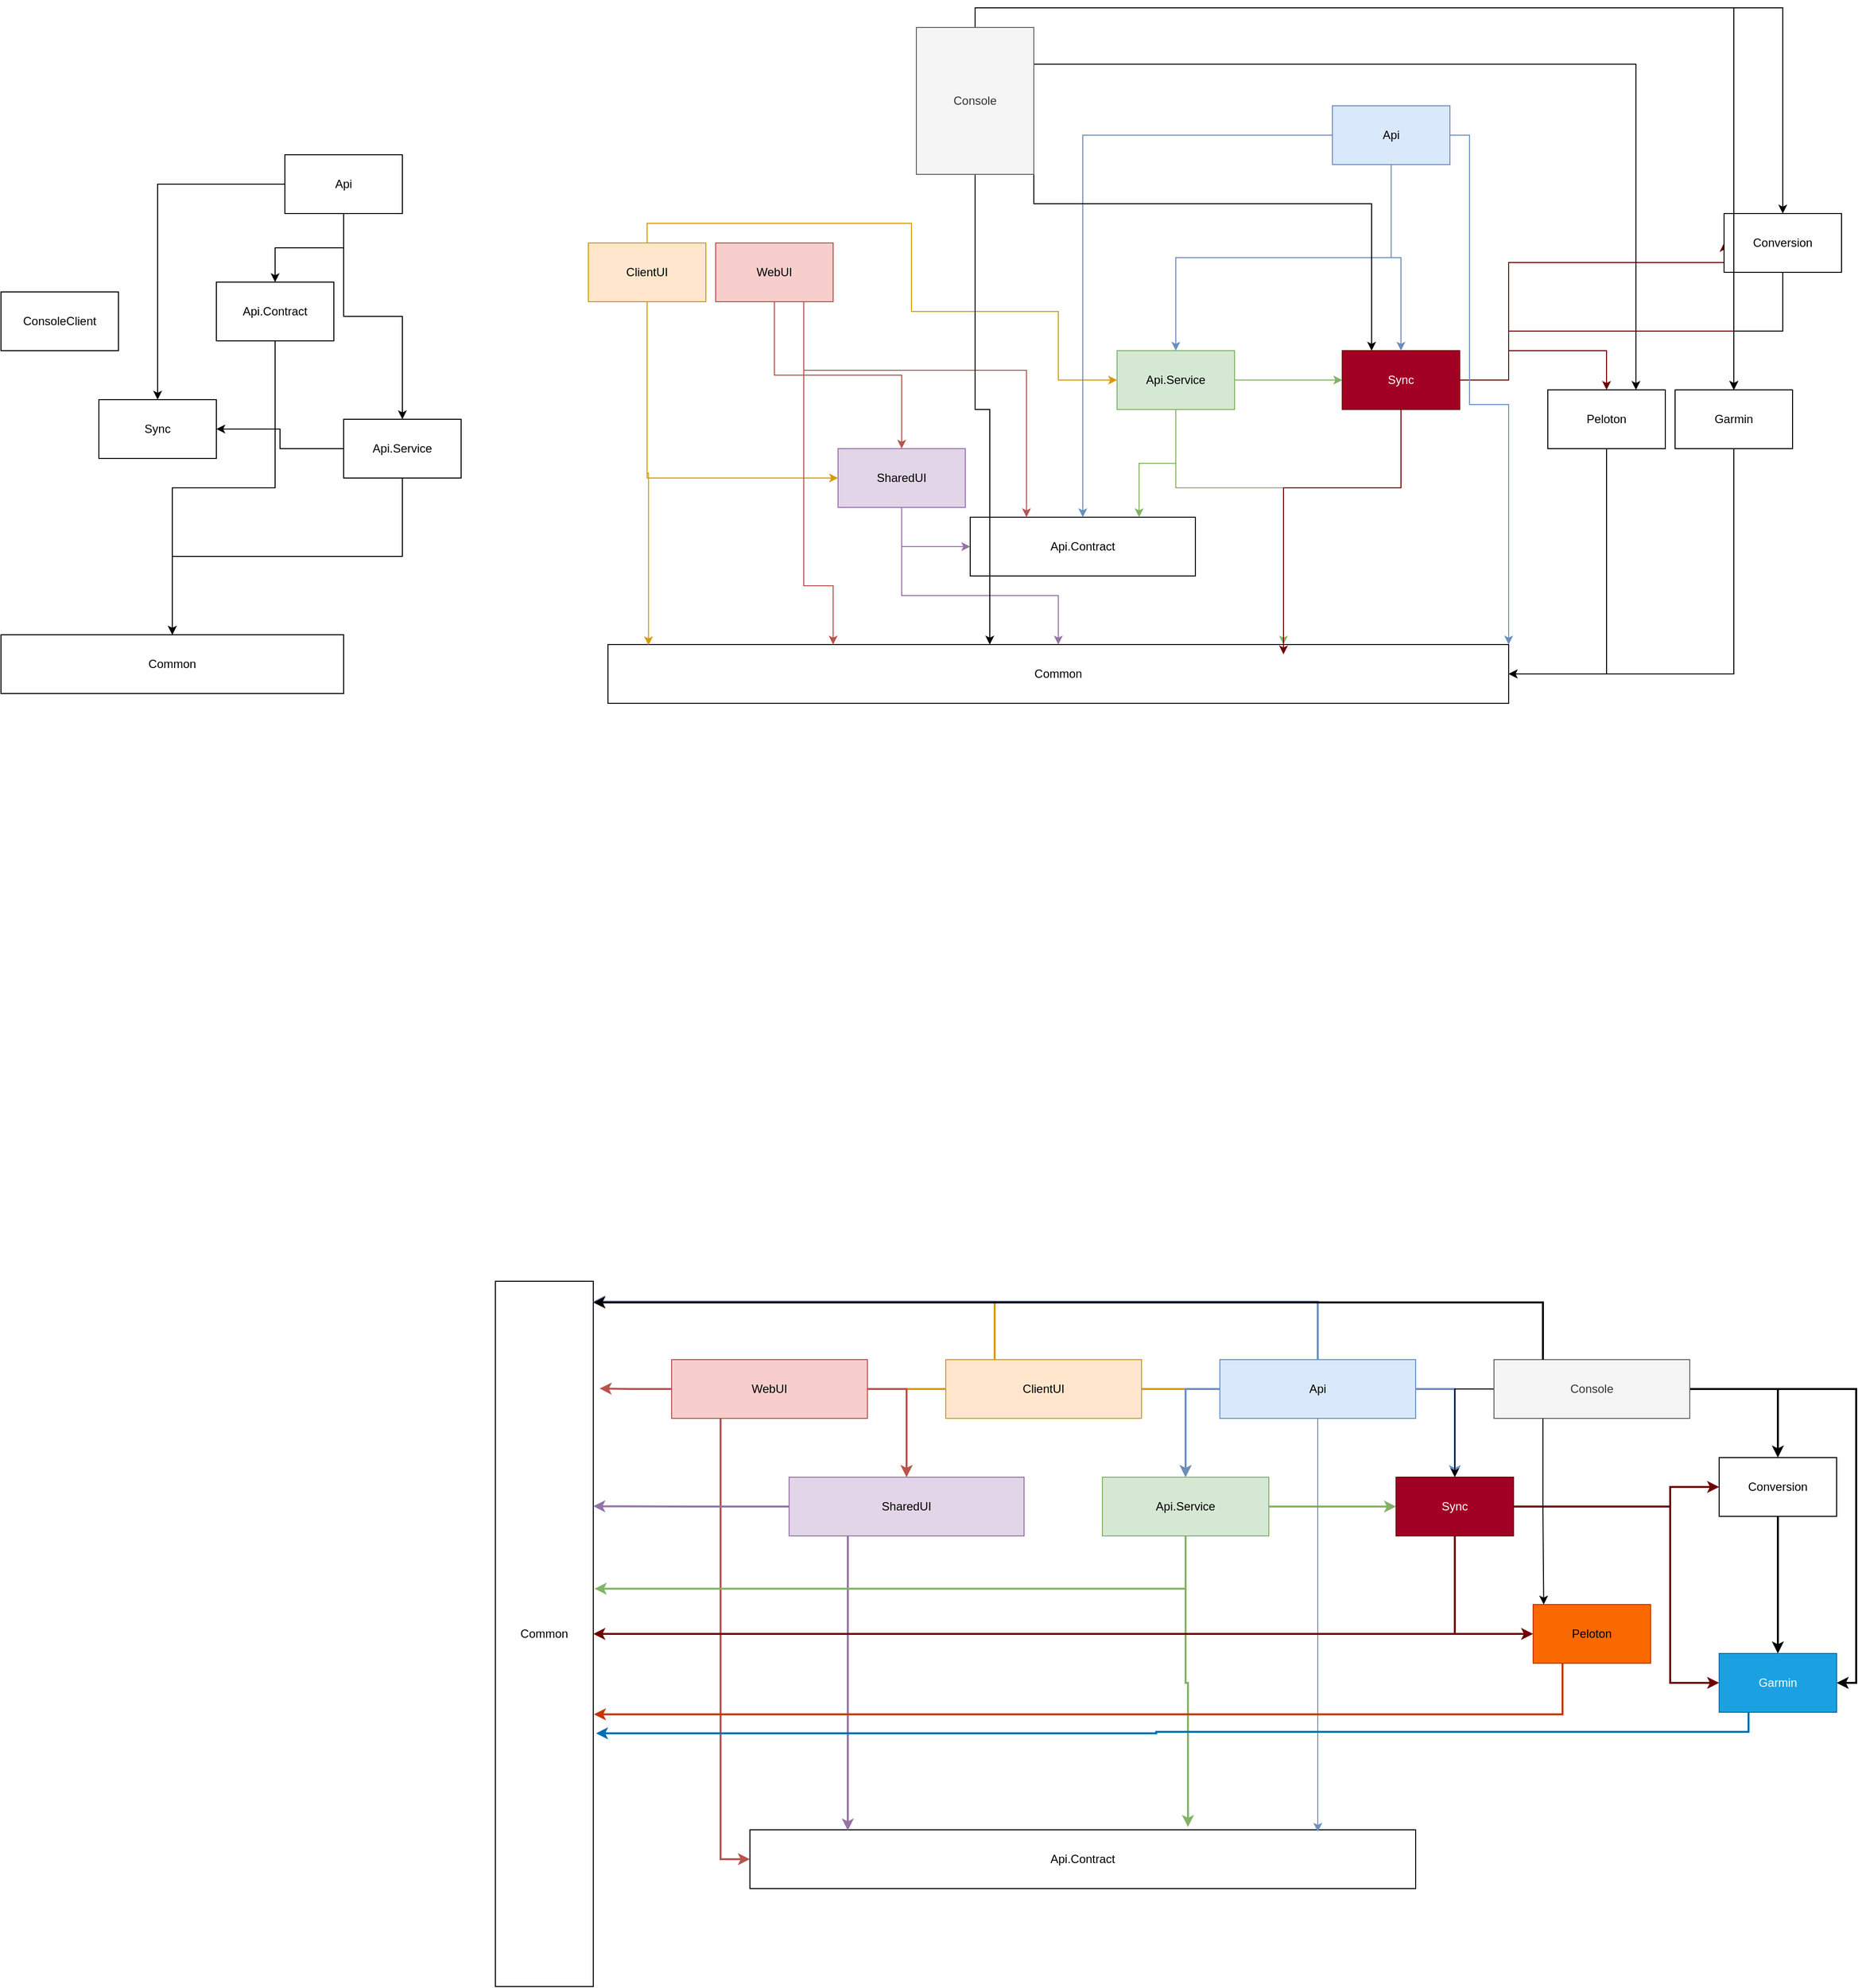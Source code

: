 <mxfile version="22.1.16" type="device">
  <diagram name="Page-1" id="aR-xeycXy7JK-5cDJ9JO">
    <mxGraphModel dx="1481" dy="1923" grid="1" gridSize="10" guides="1" tooltips="1" connect="1" arrows="1" fold="1" page="1" pageScale="1" pageWidth="850" pageHeight="1100" math="0" shadow="0">
      <root>
        <mxCell id="0" />
        <mxCell id="1" parent="0" />
        <mxCell id="NY1cNWCcp4owlPMjk-m1-1" value="Common" style="rounded=0;whiteSpace=wrap;html=1;" vertex="1" parent="1">
          <mxGeometry x="340" y="550" width="350" height="60" as="geometry" />
        </mxCell>
        <mxCell id="NY1cNWCcp4owlPMjk-m1-15" style="edgeStyle=orthogonalEdgeStyle;rounded=0;orthogonalLoop=1;jettySize=auto;html=1;exitX=0.5;exitY=1;exitDx=0;exitDy=0;" edge="1" parent="1" source="NY1cNWCcp4owlPMjk-m1-8" target="NY1cNWCcp4owlPMjk-m1-1">
          <mxGeometry relative="1" as="geometry" />
        </mxCell>
        <mxCell id="NY1cNWCcp4owlPMjk-m1-8" value="Api.Contract" style="rounded=0;whiteSpace=wrap;html=1;" vertex="1" parent="1">
          <mxGeometry x="560" y="190" width="120" height="60" as="geometry" />
        </mxCell>
        <mxCell id="NY1cNWCcp4owlPMjk-m1-11" style="edgeStyle=orthogonalEdgeStyle;rounded=0;orthogonalLoop=1;jettySize=auto;html=1;exitX=0.5;exitY=1;exitDx=0;exitDy=0;entryX=0.5;entryY=0;entryDx=0;entryDy=0;" edge="1" parent="1" source="NY1cNWCcp4owlPMjk-m1-9" target="NY1cNWCcp4owlPMjk-m1-10">
          <mxGeometry relative="1" as="geometry" />
        </mxCell>
        <mxCell id="NY1cNWCcp4owlPMjk-m1-13" style="edgeStyle=orthogonalEdgeStyle;rounded=0;orthogonalLoop=1;jettySize=auto;html=1;exitX=0.5;exitY=1;exitDx=0;exitDy=0;entryX=0.5;entryY=0;entryDx=0;entryDy=0;" edge="1" parent="1" source="NY1cNWCcp4owlPMjk-m1-9" target="NY1cNWCcp4owlPMjk-m1-8">
          <mxGeometry relative="1" as="geometry" />
        </mxCell>
        <mxCell id="NY1cNWCcp4owlPMjk-m1-14" style="edgeStyle=orthogonalEdgeStyle;rounded=0;orthogonalLoop=1;jettySize=auto;html=1;exitX=0;exitY=0.5;exitDx=0;exitDy=0;" edge="1" parent="1" source="NY1cNWCcp4owlPMjk-m1-9" target="NY1cNWCcp4owlPMjk-m1-12">
          <mxGeometry relative="1" as="geometry" />
        </mxCell>
        <mxCell id="NY1cNWCcp4owlPMjk-m1-9" value="&lt;div&gt;Api&lt;/div&gt;" style="rounded=0;whiteSpace=wrap;html=1;" vertex="1" parent="1">
          <mxGeometry x="630" y="60" width="120" height="60" as="geometry" />
        </mxCell>
        <mxCell id="NY1cNWCcp4owlPMjk-m1-16" style="edgeStyle=orthogonalEdgeStyle;rounded=0;orthogonalLoop=1;jettySize=auto;html=1;exitX=0.5;exitY=1;exitDx=0;exitDy=0;entryX=0.5;entryY=0;entryDx=0;entryDy=0;" edge="1" parent="1" source="NY1cNWCcp4owlPMjk-m1-10" target="NY1cNWCcp4owlPMjk-m1-1">
          <mxGeometry relative="1" as="geometry" />
        </mxCell>
        <mxCell id="NY1cNWCcp4owlPMjk-m1-17" style="edgeStyle=orthogonalEdgeStyle;rounded=0;orthogonalLoop=1;jettySize=auto;html=1;exitX=0;exitY=0.5;exitDx=0;exitDy=0;entryX=1;entryY=0.5;entryDx=0;entryDy=0;" edge="1" parent="1" source="NY1cNWCcp4owlPMjk-m1-10" target="NY1cNWCcp4owlPMjk-m1-12">
          <mxGeometry relative="1" as="geometry" />
        </mxCell>
        <mxCell id="NY1cNWCcp4owlPMjk-m1-10" value="Api.Service" style="rounded=0;whiteSpace=wrap;html=1;" vertex="1" parent="1">
          <mxGeometry x="690" y="330" width="120" height="60" as="geometry" />
        </mxCell>
        <mxCell id="NY1cNWCcp4owlPMjk-m1-12" value="Sync" style="rounded=0;whiteSpace=wrap;html=1;" vertex="1" parent="1">
          <mxGeometry x="440" y="310" width="120" height="60" as="geometry" />
        </mxCell>
        <mxCell id="NY1cNWCcp4owlPMjk-m1-19" value="&lt;div&gt;ConsoleClient&lt;/div&gt;" style="rounded=0;whiteSpace=wrap;html=1;" vertex="1" parent="1">
          <mxGeometry x="340" y="200" width="120" height="60" as="geometry" />
        </mxCell>
        <mxCell id="NY1cNWCcp4owlPMjk-m1-29" value="Common" style="rounded=0;whiteSpace=wrap;html=1;" vertex="1" parent="1">
          <mxGeometry x="960" y="560" width="920" height="60" as="geometry" />
        </mxCell>
        <mxCell id="NY1cNWCcp4owlPMjk-m1-34" style="edgeStyle=orthogonalEdgeStyle;rounded=0;orthogonalLoop=1;jettySize=auto;html=1;exitX=0.5;exitY=1;exitDx=0;exitDy=0;entryX=0;entryY=0.5;entryDx=0;entryDy=0;fillColor=#e1d5e7;strokeColor=#9673a6;" edge="1" parent="1" source="NY1cNWCcp4owlPMjk-m1-30" target="NY1cNWCcp4owlPMjk-m1-33">
          <mxGeometry relative="1" as="geometry" />
        </mxCell>
        <mxCell id="NY1cNWCcp4owlPMjk-m1-37" style="edgeStyle=orthogonalEdgeStyle;rounded=0;orthogonalLoop=1;jettySize=auto;html=1;exitX=0.5;exitY=1;exitDx=0;exitDy=0;fillColor=#e1d5e7;strokeColor=#9673a6;" edge="1" parent="1" source="NY1cNWCcp4owlPMjk-m1-30" target="NY1cNWCcp4owlPMjk-m1-29">
          <mxGeometry relative="1" as="geometry">
            <Array as="points">
              <mxPoint x="1260" y="510" />
              <mxPoint x="1420" y="510" />
            </Array>
          </mxGeometry>
        </mxCell>
        <mxCell id="NY1cNWCcp4owlPMjk-m1-30" value="SharedUI" style="rounded=0;whiteSpace=wrap;html=1;fillColor=#e1d5e7;strokeColor=#9673a6;" vertex="1" parent="1">
          <mxGeometry x="1195" y="360" width="130" height="60" as="geometry" />
        </mxCell>
        <mxCell id="NY1cNWCcp4owlPMjk-m1-33" value="Api.Contract" style="rounded=0;whiteSpace=wrap;html=1;" vertex="1" parent="1">
          <mxGeometry x="1330" y="430" width="230" height="60" as="geometry" />
        </mxCell>
        <mxCell id="NY1cNWCcp4owlPMjk-m1-72" style="edgeStyle=orthogonalEdgeStyle;rounded=0;orthogonalLoop=1;jettySize=auto;html=1;exitX=0.5;exitY=0;exitDx=0;exitDy=0;entryX=0;entryY=0.5;entryDx=0;entryDy=0;fillColor=#ffe6cc;strokeColor=#d79b00;" edge="1" parent="1" source="NY1cNWCcp4owlPMjk-m1-35" target="NY1cNWCcp4owlPMjk-m1-40">
          <mxGeometry relative="1" as="geometry">
            <Array as="points">
              <mxPoint x="1000" y="130" />
              <mxPoint x="1270" y="130" />
              <mxPoint x="1270" y="220" />
              <mxPoint x="1420" y="220" />
              <mxPoint x="1420" y="290" />
            </Array>
          </mxGeometry>
        </mxCell>
        <mxCell id="NY1cNWCcp4owlPMjk-m1-75" style="edgeStyle=orthogonalEdgeStyle;rounded=0;orthogonalLoop=1;jettySize=auto;html=1;exitX=0.5;exitY=1;exitDx=0;exitDy=0;entryX=0;entryY=0.5;entryDx=0;entryDy=0;fillColor=#ffe6cc;strokeColor=#d79b00;" edge="1" parent="1" source="NY1cNWCcp4owlPMjk-m1-35" target="NY1cNWCcp4owlPMjk-m1-30">
          <mxGeometry relative="1" as="geometry" />
        </mxCell>
        <mxCell id="NY1cNWCcp4owlPMjk-m1-35" value="ClientUI" style="rounded=0;whiteSpace=wrap;html=1;fillColor=#ffe6cc;strokeColor=#d79b00;" vertex="1" parent="1">
          <mxGeometry x="940" y="150" width="120" height="60" as="geometry" />
        </mxCell>
        <mxCell id="NY1cNWCcp4owlPMjk-m1-42" style="edgeStyle=orthogonalEdgeStyle;rounded=0;orthogonalLoop=1;jettySize=auto;html=1;exitX=0.5;exitY=1;exitDx=0;exitDy=0;entryX=0.75;entryY=0;entryDx=0;entryDy=0;fillColor=#d5e8d4;strokeColor=#82b366;" edge="1" parent="1" source="NY1cNWCcp4owlPMjk-m1-40" target="NY1cNWCcp4owlPMjk-m1-33">
          <mxGeometry relative="1" as="geometry" />
        </mxCell>
        <mxCell id="NY1cNWCcp4owlPMjk-m1-45" style="edgeStyle=orthogonalEdgeStyle;rounded=0;orthogonalLoop=1;jettySize=auto;html=1;exitX=1;exitY=0.5;exitDx=0;exitDy=0;fillColor=#d5e8d4;strokeColor=#82b366;" edge="1" parent="1" source="NY1cNWCcp4owlPMjk-m1-40" target="NY1cNWCcp4owlPMjk-m1-41">
          <mxGeometry relative="1" as="geometry" />
        </mxCell>
        <mxCell id="NY1cNWCcp4owlPMjk-m1-46" style="edgeStyle=orthogonalEdgeStyle;rounded=0;orthogonalLoop=1;jettySize=auto;html=1;exitX=0.5;exitY=1;exitDx=0;exitDy=0;entryX=0.75;entryY=0;entryDx=0;entryDy=0;fillColor=#d5e8d4;strokeColor=#82b366;" edge="1" parent="1" source="NY1cNWCcp4owlPMjk-m1-40" target="NY1cNWCcp4owlPMjk-m1-29">
          <mxGeometry relative="1" as="geometry">
            <Array as="points">
              <mxPoint x="1540" y="400" />
              <mxPoint x="1650" y="400" />
            </Array>
          </mxGeometry>
        </mxCell>
        <mxCell id="NY1cNWCcp4owlPMjk-m1-40" value="Api.Service" style="rounded=0;whiteSpace=wrap;html=1;fillColor=#d5e8d4;strokeColor=#82b366;" vertex="1" parent="1">
          <mxGeometry x="1480" y="260" width="120" height="60" as="geometry" />
        </mxCell>
        <mxCell id="NY1cNWCcp4owlPMjk-m1-47" style="edgeStyle=orthogonalEdgeStyle;rounded=0;orthogonalLoop=1;jettySize=auto;html=1;exitX=0.5;exitY=1;exitDx=0;exitDy=0;entryX=0.75;entryY=0;entryDx=0;entryDy=0;fillColor=#a20025;strokeColor=#6F0000;" edge="1" parent="1" source="NY1cNWCcp4owlPMjk-m1-41">
          <mxGeometry relative="1" as="geometry">
            <mxPoint x="1770" y="330" as="sourcePoint" />
            <mxPoint x="1650" y="570" as="targetPoint" />
            <Array as="points">
              <mxPoint x="1770" y="400" />
              <mxPoint x="1650" y="400" />
            </Array>
          </mxGeometry>
        </mxCell>
        <mxCell id="NY1cNWCcp4owlPMjk-m1-55" style="edgeStyle=orthogonalEdgeStyle;rounded=0;orthogonalLoop=1;jettySize=auto;html=1;exitX=1;exitY=0.5;exitDx=0;exitDy=0;entryX=0;entryY=0.5;entryDx=0;entryDy=0;fillColor=#a20025;strokeColor=#6F0000;" edge="1" parent="1" source="NY1cNWCcp4owlPMjk-m1-41" target="NY1cNWCcp4owlPMjk-m1-48">
          <mxGeometry relative="1" as="geometry">
            <Array as="points">
              <mxPoint x="1880" y="290" />
              <mxPoint x="1880" y="170" />
            </Array>
          </mxGeometry>
        </mxCell>
        <mxCell id="NY1cNWCcp4owlPMjk-m1-56" style="edgeStyle=orthogonalEdgeStyle;rounded=0;orthogonalLoop=1;jettySize=auto;html=1;exitX=1;exitY=0.5;exitDx=0;exitDy=0;entryX=0.5;entryY=0;entryDx=0;entryDy=0;fillColor=#a20025;strokeColor=#6F0000;" edge="1" parent="1" source="NY1cNWCcp4owlPMjk-m1-41" target="NY1cNWCcp4owlPMjk-m1-49">
          <mxGeometry relative="1" as="geometry">
            <Array as="points">
              <mxPoint x="1880" y="290" />
              <mxPoint x="1880" y="240" />
              <mxPoint x="2110" y="240" />
            </Array>
          </mxGeometry>
        </mxCell>
        <mxCell id="NY1cNWCcp4owlPMjk-m1-57" style="edgeStyle=orthogonalEdgeStyle;rounded=0;orthogonalLoop=1;jettySize=auto;html=1;exitX=1;exitY=0.5;exitDx=0;exitDy=0;entryX=0.5;entryY=0;entryDx=0;entryDy=0;fillColor=#a20025;strokeColor=#6F0000;" edge="1" parent="1" source="NY1cNWCcp4owlPMjk-m1-41" target="NY1cNWCcp4owlPMjk-m1-50">
          <mxGeometry relative="1" as="geometry">
            <Array as="points">
              <mxPoint x="1880" y="290" />
              <mxPoint x="1880" y="260" />
              <mxPoint x="1980" y="260" />
            </Array>
          </mxGeometry>
        </mxCell>
        <mxCell id="NY1cNWCcp4owlPMjk-m1-41" value="Sync" style="rounded=0;whiteSpace=wrap;html=1;fillColor=#a20025;fontColor=#ffffff;strokeColor=#6F0000;" vertex="1" parent="1">
          <mxGeometry x="1710" y="260" width="120" height="60" as="geometry" />
        </mxCell>
        <mxCell id="NY1cNWCcp4owlPMjk-m1-54" style="edgeStyle=orthogonalEdgeStyle;rounded=0;orthogonalLoop=1;jettySize=auto;html=1;exitX=0.5;exitY=1;exitDx=0;exitDy=0;" edge="1" parent="1" source="NY1cNWCcp4owlPMjk-m1-48" target="NY1cNWCcp4owlPMjk-m1-49">
          <mxGeometry relative="1" as="geometry" />
        </mxCell>
        <mxCell id="NY1cNWCcp4owlPMjk-m1-48" value="&lt;div&gt;Conversion&lt;/div&gt;" style="rounded=0;whiteSpace=wrap;html=1;" vertex="1" parent="1">
          <mxGeometry x="2100" y="120" width="120" height="60" as="geometry" />
        </mxCell>
        <mxCell id="NY1cNWCcp4owlPMjk-m1-52" style="edgeStyle=orthogonalEdgeStyle;rounded=0;orthogonalLoop=1;jettySize=auto;html=1;exitX=0.5;exitY=1;exitDx=0;exitDy=0;entryX=1;entryY=0.5;entryDx=0;entryDy=0;" edge="1" parent="1" source="NY1cNWCcp4owlPMjk-m1-49" target="NY1cNWCcp4owlPMjk-m1-29">
          <mxGeometry relative="1" as="geometry" />
        </mxCell>
        <mxCell id="NY1cNWCcp4owlPMjk-m1-49" value="Garmin" style="rounded=0;whiteSpace=wrap;html=1;" vertex="1" parent="1">
          <mxGeometry x="2050" y="300" width="120" height="60" as="geometry" />
        </mxCell>
        <mxCell id="NY1cNWCcp4owlPMjk-m1-53" style="edgeStyle=orthogonalEdgeStyle;rounded=0;orthogonalLoop=1;jettySize=auto;html=1;exitX=0.5;exitY=1;exitDx=0;exitDy=0;entryX=1;entryY=0.5;entryDx=0;entryDy=0;" edge="1" parent="1" source="NY1cNWCcp4owlPMjk-m1-50" target="NY1cNWCcp4owlPMjk-m1-29">
          <mxGeometry relative="1" as="geometry" />
        </mxCell>
        <mxCell id="NY1cNWCcp4owlPMjk-m1-50" value="Peloton" style="rounded=0;whiteSpace=wrap;html=1;" vertex="1" parent="1">
          <mxGeometry x="1920" y="300" width="120" height="60" as="geometry" />
        </mxCell>
        <mxCell id="NY1cNWCcp4owlPMjk-m1-59" style="edgeStyle=orthogonalEdgeStyle;rounded=0;orthogonalLoop=1;jettySize=auto;html=1;exitX=0.5;exitY=1;exitDx=0;exitDy=0;entryX=0.25;entryY=0;entryDx=0;entryDy=0;fillColor=#f8cecc;strokeColor=#b85450;" edge="1" parent="1" source="NY1cNWCcp4owlPMjk-m1-58" target="NY1cNWCcp4owlPMjk-m1-29">
          <mxGeometry relative="1" as="geometry">
            <mxPoint x="1230" y="320" as="targetPoint" />
            <Array as="points">
              <mxPoint x="1160" y="500" />
              <mxPoint x="1190" y="500" />
            </Array>
          </mxGeometry>
        </mxCell>
        <mxCell id="NY1cNWCcp4owlPMjk-m1-62" style="edgeStyle=orthogonalEdgeStyle;rounded=0;orthogonalLoop=1;jettySize=auto;html=1;exitX=0.5;exitY=1;exitDx=0;exitDy=0;entryX=0.5;entryY=0;entryDx=0;entryDy=0;fillColor=#f8cecc;strokeColor=#b85450;" edge="1" parent="1" source="NY1cNWCcp4owlPMjk-m1-58" target="NY1cNWCcp4owlPMjk-m1-30">
          <mxGeometry relative="1" as="geometry" />
        </mxCell>
        <mxCell id="NY1cNWCcp4owlPMjk-m1-64" style="edgeStyle=orthogonalEdgeStyle;rounded=0;orthogonalLoop=1;jettySize=auto;html=1;exitX=0.5;exitY=1;exitDx=0;exitDy=0;entryX=0.25;entryY=0;entryDx=0;entryDy=0;fillColor=#f8cecc;strokeColor=#b85450;" edge="1" parent="1" source="NY1cNWCcp4owlPMjk-m1-58" target="NY1cNWCcp4owlPMjk-m1-33">
          <mxGeometry relative="1" as="geometry">
            <Array as="points">
              <mxPoint x="1160" y="280" />
              <mxPoint x="1388" y="280" />
            </Array>
          </mxGeometry>
        </mxCell>
        <mxCell id="NY1cNWCcp4owlPMjk-m1-58" value="WebUI" style="rounded=0;whiteSpace=wrap;html=1;fillColor=#f8cecc;strokeColor=#b85450;" vertex="1" parent="1">
          <mxGeometry x="1070" y="150" width="120" height="60" as="geometry" />
        </mxCell>
        <mxCell id="NY1cNWCcp4owlPMjk-m1-65" style="edgeStyle=orthogonalEdgeStyle;rounded=0;orthogonalLoop=1;jettySize=auto;html=1;exitX=0.5;exitY=1;exitDx=0;exitDy=0;entryX=0.045;entryY=0.012;entryDx=0;entryDy=0;entryPerimeter=0;fillColor=#ffe6cc;strokeColor=#d79b00;" edge="1" parent="1" source="NY1cNWCcp4owlPMjk-m1-35" target="NY1cNWCcp4owlPMjk-m1-29">
          <mxGeometry relative="1" as="geometry" />
        </mxCell>
        <mxCell id="NY1cNWCcp4owlPMjk-m1-67" style="edgeStyle=orthogonalEdgeStyle;rounded=0;orthogonalLoop=1;jettySize=auto;html=1;exitX=0.5;exitY=1;exitDx=0;exitDy=0;entryX=0.5;entryY=0;entryDx=0;entryDy=0;fillColor=#dae8fc;strokeColor=#6c8ebf;" edge="1" parent="1" source="NY1cNWCcp4owlPMjk-m1-66" target="NY1cNWCcp4owlPMjk-m1-40">
          <mxGeometry relative="1" as="geometry" />
        </mxCell>
        <mxCell id="NY1cNWCcp4owlPMjk-m1-68" style="edgeStyle=orthogonalEdgeStyle;rounded=0;orthogonalLoop=1;jettySize=auto;html=1;exitX=0.5;exitY=1;exitDx=0;exitDy=0;fillColor=#dae8fc;strokeColor=#6c8ebf;" edge="1" parent="1" source="NY1cNWCcp4owlPMjk-m1-66" target="NY1cNWCcp4owlPMjk-m1-41">
          <mxGeometry relative="1" as="geometry" />
        </mxCell>
        <mxCell id="NY1cNWCcp4owlPMjk-m1-69" style="edgeStyle=orthogonalEdgeStyle;rounded=0;orthogonalLoop=1;jettySize=auto;html=1;exitX=0;exitY=0.5;exitDx=0;exitDy=0;entryX=0.5;entryY=0;entryDx=0;entryDy=0;fillColor=#dae8fc;strokeColor=#6c8ebf;" edge="1" parent="1" source="NY1cNWCcp4owlPMjk-m1-66" target="NY1cNWCcp4owlPMjk-m1-33">
          <mxGeometry relative="1" as="geometry" />
        </mxCell>
        <mxCell id="NY1cNWCcp4owlPMjk-m1-70" style="edgeStyle=orthogonalEdgeStyle;rounded=0;orthogonalLoop=1;jettySize=auto;html=1;exitX=1;exitY=0.5;exitDx=0;exitDy=0;entryX=1;entryY=0;entryDx=0;entryDy=0;fillColor=#dae8fc;strokeColor=#6c8ebf;" edge="1" parent="1" source="NY1cNWCcp4owlPMjk-m1-66" target="NY1cNWCcp4owlPMjk-m1-29">
          <mxGeometry relative="1" as="geometry" />
        </mxCell>
        <mxCell id="NY1cNWCcp4owlPMjk-m1-66" value="&lt;div&gt;Api&lt;/div&gt;" style="rounded=0;whiteSpace=wrap;html=1;fillColor=#dae8fc;strokeColor=#6c8ebf;" vertex="1" parent="1">
          <mxGeometry x="1700" y="10" width="120" height="60" as="geometry" />
        </mxCell>
        <mxCell id="NY1cNWCcp4owlPMjk-m1-91" style="edgeStyle=orthogonalEdgeStyle;rounded=0;orthogonalLoop=1;jettySize=auto;html=1;exitX=0;exitY=0.5;exitDx=0;exitDy=0;entryX=0.5;entryY=0;entryDx=0;entryDy=0;fillColor=#ffe6cc;strokeColor=#d79b00;strokeWidth=2;" edge="1" parent="1" source="NY1cNWCcp4owlPMjk-m1-77" target="NY1cNWCcp4owlPMjk-m1-89">
          <mxGeometry relative="1" as="geometry" />
        </mxCell>
        <mxCell id="NY1cNWCcp4owlPMjk-m1-96" style="edgeStyle=orthogonalEdgeStyle;rounded=0;orthogonalLoop=1;jettySize=auto;html=1;exitX=1;exitY=0.5;exitDx=0;exitDy=0;entryX=0.5;entryY=0;entryDx=0;entryDy=0;fillColor=#ffe6cc;strokeColor=#d79b00;strokeWidth=2;" edge="1" parent="1" source="NY1cNWCcp4owlPMjk-m1-77" target="NY1cNWCcp4owlPMjk-m1-95">
          <mxGeometry relative="1" as="geometry" />
        </mxCell>
        <mxCell id="NY1cNWCcp4owlPMjk-m1-77" value="ClientUI" style="rounded=0;whiteSpace=wrap;html=1;fillColor=#ffe6cc;strokeColor=#d79b00;" vertex="1" parent="1">
          <mxGeometry x="1305" y="1290" width="200" height="60" as="geometry" />
        </mxCell>
        <mxCell id="NY1cNWCcp4owlPMjk-m1-90" style="edgeStyle=orthogonalEdgeStyle;rounded=0;orthogonalLoop=1;jettySize=auto;html=1;exitX=1;exitY=0.5;exitDx=0;exitDy=0;entryX=0.5;entryY=0;entryDx=0;entryDy=0;fillColor=#f8cecc;strokeColor=#b85450;strokeWidth=2;" edge="1" parent="1" source="NY1cNWCcp4owlPMjk-m1-78" target="NY1cNWCcp4owlPMjk-m1-89">
          <mxGeometry relative="1" as="geometry" />
        </mxCell>
        <mxCell id="NY1cNWCcp4owlPMjk-m1-104" style="edgeStyle=orthogonalEdgeStyle;rounded=0;orthogonalLoop=1;jettySize=auto;html=1;exitX=0.25;exitY=1;exitDx=0;exitDy=0;entryX=0;entryY=0.5;entryDx=0;entryDy=0;fillColor=#f8cecc;strokeColor=#b85450;strokeWidth=2;" edge="1" parent="1" source="NY1cNWCcp4owlPMjk-m1-78" target="NY1cNWCcp4owlPMjk-m1-82">
          <mxGeometry relative="1" as="geometry" />
        </mxCell>
        <mxCell id="NY1cNWCcp4owlPMjk-m1-78" value="WebUI" style="rounded=0;whiteSpace=wrap;html=1;fillColor=#f8cecc;strokeColor=#b85450;" vertex="1" parent="1">
          <mxGeometry x="1025" y="1290" width="200" height="60" as="geometry" />
        </mxCell>
        <mxCell id="NY1cNWCcp4owlPMjk-m1-98" style="edgeStyle=orthogonalEdgeStyle;rounded=0;orthogonalLoop=1;jettySize=auto;html=1;exitX=0;exitY=0.5;exitDx=0;exitDy=0;entryX=0.5;entryY=0;entryDx=0;entryDy=0;fillColor=#dae8fc;strokeColor=#6c8ebf;strokeWidth=2;" edge="1" parent="1" source="NY1cNWCcp4owlPMjk-m1-79" target="NY1cNWCcp4owlPMjk-m1-95">
          <mxGeometry relative="1" as="geometry" />
        </mxCell>
        <mxCell id="NY1cNWCcp4owlPMjk-m1-116" style="edgeStyle=orthogonalEdgeStyle;rounded=0;orthogonalLoop=1;jettySize=auto;html=1;exitX=1;exitY=0.5;exitDx=0;exitDy=0;fillColor=#dae8fc;strokeColor=#6c8ebf;strokeWidth=2;" edge="1" parent="1" source="NY1cNWCcp4owlPMjk-m1-79" target="NY1cNWCcp4owlPMjk-m1-115">
          <mxGeometry relative="1" as="geometry" />
        </mxCell>
        <mxCell id="NY1cNWCcp4owlPMjk-m1-79" value="&lt;div&gt;Api&lt;/div&gt;" style="rounded=0;whiteSpace=wrap;html=1;fillColor=#dae8fc;strokeColor=#6c8ebf;" vertex="1" parent="1">
          <mxGeometry x="1585" y="1290" width="200" height="60" as="geometry" />
        </mxCell>
        <mxCell id="NY1cNWCcp4owlPMjk-m1-117" style="edgeStyle=orthogonalEdgeStyle;rounded=0;orthogonalLoop=1;jettySize=auto;html=1;exitX=0;exitY=0.5;exitDx=0;exitDy=0;entryX=0.5;entryY=0;entryDx=0;entryDy=0;" edge="1" parent="1" source="NY1cNWCcp4owlPMjk-m1-81" target="NY1cNWCcp4owlPMjk-m1-115">
          <mxGeometry relative="1" as="geometry" />
        </mxCell>
        <mxCell id="NY1cNWCcp4owlPMjk-m1-130" style="edgeStyle=orthogonalEdgeStyle;rounded=0;orthogonalLoop=1;jettySize=auto;html=1;exitX=1;exitY=0.5;exitDx=0;exitDy=0;entryX=0.5;entryY=0;entryDx=0;entryDy=0;strokeWidth=2;" edge="1" parent="1" source="NY1cNWCcp4owlPMjk-m1-81" target="NY1cNWCcp4owlPMjk-m1-122">
          <mxGeometry relative="1" as="geometry" />
        </mxCell>
        <mxCell id="NY1cNWCcp4owlPMjk-m1-132" style="edgeStyle=orthogonalEdgeStyle;rounded=0;orthogonalLoop=1;jettySize=auto;html=1;exitX=1;exitY=0.5;exitDx=0;exitDy=0;entryX=1;entryY=0.5;entryDx=0;entryDy=0;strokeWidth=2;" edge="1" parent="1" source="NY1cNWCcp4owlPMjk-m1-81" target="NY1cNWCcp4owlPMjk-m1-124">
          <mxGeometry relative="1" as="geometry">
            <Array as="points">
              <mxPoint x="2235" y="1320" />
              <mxPoint x="2235" y="1620" />
            </Array>
          </mxGeometry>
        </mxCell>
        <mxCell id="NY1cNWCcp4owlPMjk-m1-81" value="Console" style="rounded=0;whiteSpace=wrap;html=1;fillColor=#f5f5f5;strokeColor=#666666;fontColor=#333333;" vertex="1" parent="1">
          <mxGeometry x="1865" y="1290" width="200" height="60" as="geometry" />
        </mxCell>
        <mxCell id="NY1cNWCcp4owlPMjk-m1-82" value="Api.Contract" style="rounded=0;whiteSpace=wrap;html=1;" vertex="1" parent="1">
          <mxGeometry x="1105" y="1770" width="680" height="60" as="geometry" />
        </mxCell>
        <mxCell id="NY1cNWCcp4owlPMjk-m1-84" style="edgeStyle=orthogonalEdgeStyle;rounded=0;orthogonalLoop=1;jettySize=auto;html=1;exitX=1;exitY=0.5;exitDx=0;exitDy=0;entryX=0.25;entryY=0;entryDx=0;entryDy=0;" edge="1" parent="1" source="NY1cNWCcp4owlPMjk-m1-83" target="NY1cNWCcp4owlPMjk-m1-41">
          <mxGeometry relative="1" as="geometry">
            <Array as="points">
              <mxPoint x="1395" y="110" />
              <mxPoint x="1740" y="110" />
            </Array>
          </mxGeometry>
        </mxCell>
        <mxCell id="NY1cNWCcp4owlPMjk-m1-85" style="edgeStyle=orthogonalEdgeStyle;rounded=0;orthogonalLoop=1;jettySize=auto;html=1;exitX=0.5;exitY=1;exitDx=0;exitDy=0;" edge="1" parent="1" source="NY1cNWCcp4owlPMjk-m1-83" target="NY1cNWCcp4owlPMjk-m1-29">
          <mxGeometry relative="1" as="geometry">
            <Array as="points">
              <mxPoint x="1335" y="320" />
              <mxPoint x="1350" y="320" />
            </Array>
          </mxGeometry>
        </mxCell>
        <mxCell id="NY1cNWCcp4owlPMjk-m1-86" style="edgeStyle=orthogonalEdgeStyle;rounded=0;orthogonalLoop=1;jettySize=auto;html=1;exitX=0.5;exitY=0;exitDx=0;exitDy=0;entryX=0.5;entryY=0;entryDx=0;entryDy=0;" edge="1" parent="1" source="NY1cNWCcp4owlPMjk-m1-83" target="NY1cNWCcp4owlPMjk-m1-48">
          <mxGeometry relative="1" as="geometry" />
        </mxCell>
        <mxCell id="NY1cNWCcp4owlPMjk-m1-87" style="edgeStyle=orthogonalEdgeStyle;rounded=0;orthogonalLoop=1;jettySize=auto;html=1;exitX=0.5;exitY=0;exitDx=0;exitDy=0;" edge="1" parent="1" source="NY1cNWCcp4owlPMjk-m1-83" target="NY1cNWCcp4owlPMjk-m1-49">
          <mxGeometry relative="1" as="geometry" />
        </mxCell>
        <mxCell id="NY1cNWCcp4owlPMjk-m1-88" style="edgeStyle=orthogonalEdgeStyle;rounded=0;orthogonalLoop=1;jettySize=auto;html=1;exitX=1;exitY=0.25;exitDx=0;exitDy=0;entryX=0.75;entryY=0;entryDx=0;entryDy=0;" edge="1" parent="1" source="NY1cNWCcp4owlPMjk-m1-83" target="NY1cNWCcp4owlPMjk-m1-50">
          <mxGeometry relative="1" as="geometry" />
        </mxCell>
        <mxCell id="NY1cNWCcp4owlPMjk-m1-83" value="Console" style="rounded=0;whiteSpace=wrap;html=1;fillColor=#f5f5f5;strokeColor=#666666;fontColor=#333333;" vertex="1" parent="1">
          <mxGeometry x="1275" y="-70" width="120" height="150" as="geometry" />
        </mxCell>
        <mxCell id="NY1cNWCcp4owlPMjk-m1-89" value="SharedUI" style="rounded=0;whiteSpace=wrap;html=1;fillColor=#e1d5e7;strokeColor=#9673a6;" vertex="1" parent="1">
          <mxGeometry x="1145" y="1410" width="240" height="60" as="geometry" />
        </mxCell>
        <mxCell id="NY1cNWCcp4owlPMjk-m1-119" style="edgeStyle=orthogonalEdgeStyle;rounded=0;orthogonalLoop=1;jettySize=auto;html=1;exitX=0.5;exitY=1;exitDx=0;exitDy=0;fillColor=#d5e8d4;strokeColor=#82b366;entryX=0.658;entryY=-0.047;entryDx=0;entryDy=0;entryPerimeter=0;strokeWidth=2;" edge="1" parent="1" source="NY1cNWCcp4owlPMjk-m1-95" target="NY1cNWCcp4owlPMjk-m1-82">
          <mxGeometry relative="1" as="geometry">
            <mxPoint x="1549.615" y="1700.0" as="targetPoint" />
          </mxGeometry>
        </mxCell>
        <mxCell id="NY1cNWCcp4owlPMjk-m1-120" style="edgeStyle=orthogonalEdgeStyle;rounded=0;orthogonalLoop=1;jettySize=auto;html=1;exitX=1;exitY=0.5;exitDx=0;exitDy=0;entryX=0;entryY=0.5;entryDx=0;entryDy=0;fillColor=#d5e8d4;strokeColor=#82b366;strokeWidth=2;" edge="1" parent="1" source="NY1cNWCcp4owlPMjk-m1-95" target="NY1cNWCcp4owlPMjk-m1-115">
          <mxGeometry relative="1" as="geometry" />
        </mxCell>
        <mxCell id="NY1cNWCcp4owlPMjk-m1-95" value="Api.Service" style="rounded=0;whiteSpace=wrap;html=1;fillColor=#d5e8d4;strokeColor=#82b366;" vertex="1" parent="1">
          <mxGeometry x="1465" y="1410" width="170" height="60" as="geometry" />
        </mxCell>
        <mxCell id="NY1cNWCcp4owlPMjk-m1-105" style="edgeStyle=orthogonalEdgeStyle;rounded=0;orthogonalLoop=1;jettySize=auto;html=1;exitX=0.5;exitY=1;exitDx=0;exitDy=0;entryX=0.853;entryY=0.033;entryDx=0;entryDy=0;entryPerimeter=0;fillColor=#dae8fc;strokeColor=#6c8ebf;" edge="1" parent="1" source="NY1cNWCcp4owlPMjk-m1-79" target="NY1cNWCcp4owlPMjk-m1-82">
          <mxGeometry relative="1" as="geometry" />
        </mxCell>
        <mxCell id="NY1cNWCcp4owlPMjk-m1-106" style="edgeStyle=orthogonalEdgeStyle;rounded=0;orthogonalLoop=1;jettySize=auto;html=1;exitX=0.25;exitY=1;exitDx=0;exitDy=0;entryX=0.147;entryY=0.012;entryDx=0;entryDy=0;entryPerimeter=0;fillColor=#e1d5e7;strokeColor=#9673a6;strokeWidth=2;" edge="1" parent="1" source="NY1cNWCcp4owlPMjk-m1-89" target="NY1cNWCcp4owlPMjk-m1-82">
          <mxGeometry relative="1" as="geometry" />
        </mxCell>
        <mxCell id="NY1cNWCcp4owlPMjk-m1-108" value="Common" style="rounded=0;whiteSpace=wrap;html=1;" vertex="1" parent="1">
          <mxGeometry x="845" y="1210" width="100" height="720" as="geometry" />
        </mxCell>
        <mxCell id="NY1cNWCcp4owlPMjk-m1-110" style="edgeStyle=orthogonalEdgeStyle;rounded=0;orthogonalLoop=1;jettySize=auto;html=1;exitX=0.25;exitY=0;exitDx=0;exitDy=0;entryX=1.001;entryY=0.029;entryDx=0;entryDy=0;entryPerimeter=0;fillColor=#ffe6cc;strokeColor=#d79b00;strokeWidth=2;" edge="1" parent="1" source="NY1cNWCcp4owlPMjk-m1-77" target="NY1cNWCcp4owlPMjk-m1-108">
          <mxGeometry relative="1" as="geometry">
            <Array as="points">
              <mxPoint x="1355" y="1231" />
            </Array>
          </mxGeometry>
        </mxCell>
        <mxCell id="NY1cNWCcp4owlPMjk-m1-111" style="edgeStyle=orthogonalEdgeStyle;rounded=0;orthogonalLoop=1;jettySize=auto;html=1;exitX=0.5;exitY=0;exitDx=0;exitDy=0;entryX=0.995;entryY=0.029;entryDx=0;entryDy=0;entryPerimeter=0;fillColor=#dae8fc;strokeColor=#6c8ebf;strokeWidth=2;" edge="1" parent="1" source="NY1cNWCcp4owlPMjk-m1-79" target="NY1cNWCcp4owlPMjk-m1-108">
          <mxGeometry relative="1" as="geometry">
            <Array as="points">
              <mxPoint x="1685" y="1231" />
            </Array>
          </mxGeometry>
        </mxCell>
        <mxCell id="NY1cNWCcp4owlPMjk-m1-113" style="edgeStyle=orthogonalEdgeStyle;rounded=0;orthogonalLoop=1;jettySize=auto;html=1;exitX=0.25;exitY=0;exitDx=0;exitDy=0;entryX=1;entryY=0.03;entryDx=0;entryDy=0;entryPerimeter=0;strokeWidth=2;" edge="1" parent="1" source="NY1cNWCcp4owlPMjk-m1-81" target="NY1cNWCcp4owlPMjk-m1-108">
          <mxGeometry relative="1" as="geometry">
            <Array as="points">
              <mxPoint x="1915" y="1232" />
            </Array>
          </mxGeometry>
        </mxCell>
        <mxCell id="NY1cNWCcp4owlPMjk-m1-114" style="edgeStyle=orthogonalEdgeStyle;rounded=0;orthogonalLoop=1;jettySize=auto;html=1;exitX=0;exitY=0.5;exitDx=0;exitDy=0;entryX=1;entryY=0.319;entryDx=0;entryDy=0;entryPerimeter=0;fillColor=#e1d5e7;strokeColor=#9673a6;strokeWidth=2;" edge="1" parent="1" source="NY1cNWCcp4owlPMjk-m1-89" target="NY1cNWCcp4owlPMjk-m1-108">
          <mxGeometry relative="1" as="geometry" />
        </mxCell>
        <mxCell id="NY1cNWCcp4owlPMjk-m1-121" style="edgeStyle=orthogonalEdgeStyle;rounded=0;orthogonalLoop=1;jettySize=auto;html=1;exitX=0.5;exitY=1;exitDx=0;exitDy=0;entryX=1;entryY=0.5;entryDx=0;entryDy=0;fillColor=#a20025;strokeColor=#6F0000;strokeWidth=2;" edge="1" parent="1" source="NY1cNWCcp4owlPMjk-m1-115" target="NY1cNWCcp4owlPMjk-m1-108">
          <mxGeometry relative="1" as="geometry" />
        </mxCell>
        <mxCell id="NY1cNWCcp4owlPMjk-m1-125" style="edgeStyle=orthogonalEdgeStyle;rounded=0;orthogonalLoop=1;jettySize=auto;html=1;exitX=0.5;exitY=1;exitDx=0;exitDy=0;entryX=0;entryY=0.5;entryDx=0;entryDy=0;fillColor=#a20025;strokeColor=#6F0000;strokeWidth=2;" edge="1" parent="1" source="NY1cNWCcp4owlPMjk-m1-115" target="NY1cNWCcp4owlPMjk-m1-123">
          <mxGeometry relative="1" as="geometry" />
        </mxCell>
        <mxCell id="NY1cNWCcp4owlPMjk-m1-133" style="edgeStyle=orthogonalEdgeStyle;rounded=0;orthogonalLoop=1;jettySize=auto;html=1;exitX=1;exitY=0.5;exitDx=0;exitDy=0;entryX=0;entryY=0.5;entryDx=0;entryDy=0;fillColor=#a20025;strokeColor=#6F0000;strokeWidth=2;" edge="1" parent="1" source="NY1cNWCcp4owlPMjk-m1-115" target="NY1cNWCcp4owlPMjk-m1-124">
          <mxGeometry relative="1" as="geometry">
            <Array as="points">
              <mxPoint x="2045" y="1440" />
              <mxPoint x="2045" y="1620" />
            </Array>
          </mxGeometry>
        </mxCell>
        <mxCell id="NY1cNWCcp4owlPMjk-m1-135" style="edgeStyle=orthogonalEdgeStyle;rounded=0;orthogonalLoop=1;jettySize=auto;html=1;exitX=1;exitY=0.5;exitDx=0;exitDy=0;entryX=0;entryY=0.5;entryDx=0;entryDy=0;fillColor=#a20025;strokeColor=#6F0000;strokeWidth=2;" edge="1" parent="1" source="NY1cNWCcp4owlPMjk-m1-115" target="NY1cNWCcp4owlPMjk-m1-122">
          <mxGeometry relative="1" as="geometry">
            <Array as="points">
              <mxPoint x="2045" y="1440" />
              <mxPoint x="2045" y="1420" />
            </Array>
          </mxGeometry>
        </mxCell>
        <mxCell id="NY1cNWCcp4owlPMjk-m1-115" value="Sync" style="rounded=0;whiteSpace=wrap;html=1;fillColor=#a20025;fontColor=#ffffff;strokeColor=#6F0000;" vertex="1" parent="1">
          <mxGeometry x="1765" y="1410" width="120" height="60" as="geometry" />
        </mxCell>
        <mxCell id="NY1cNWCcp4owlPMjk-m1-118" style="edgeStyle=orthogonalEdgeStyle;rounded=0;orthogonalLoop=1;jettySize=auto;html=1;exitX=0.5;exitY=1;exitDx=0;exitDy=0;entryX=1.014;entryY=0.436;entryDx=0;entryDy=0;entryPerimeter=0;fillColor=#d5e8d4;strokeColor=#82b366;strokeWidth=2;" edge="1" parent="1" source="NY1cNWCcp4owlPMjk-m1-95" target="NY1cNWCcp4owlPMjk-m1-108">
          <mxGeometry relative="1" as="geometry" />
        </mxCell>
        <mxCell id="NY1cNWCcp4owlPMjk-m1-129" style="edgeStyle=orthogonalEdgeStyle;rounded=0;orthogonalLoop=1;jettySize=auto;html=1;exitX=0.5;exitY=1;exitDx=0;exitDy=0;entryX=0.5;entryY=0;entryDx=0;entryDy=0;strokeWidth=2;" edge="1" parent="1" source="NY1cNWCcp4owlPMjk-m1-122" target="NY1cNWCcp4owlPMjk-m1-124">
          <mxGeometry relative="1" as="geometry" />
        </mxCell>
        <mxCell id="NY1cNWCcp4owlPMjk-m1-122" value="&lt;div&gt;Conversion&lt;/div&gt;" style="rounded=0;whiteSpace=wrap;html=1;" vertex="1" parent="1">
          <mxGeometry x="2095" y="1390" width="120" height="60" as="geometry" />
        </mxCell>
        <mxCell id="NY1cNWCcp4owlPMjk-m1-123" value="Peloton" style="rounded=0;whiteSpace=wrap;html=1;fillColor=#fa6800;fontColor=#000000;strokeColor=#C73500;" vertex="1" parent="1">
          <mxGeometry x="1905" y="1540" width="120" height="60" as="geometry" />
        </mxCell>
        <mxCell id="NY1cNWCcp4owlPMjk-m1-124" value="Garmin" style="rounded=0;whiteSpace=wrap;html=1;fillColor=#1ba1e2;fontColor=#ffffff;strokeColor=#006EAF;" vertex="1" parent="1">
          <mxGeometry x="2095" y="1590" width="120" height="60" as="geometry" />
        </mxCell>
        <mxCell id="NY1cNWCcp4owlPMjk-m1-126" style="edgeStyle=orthogonalEdgeStyle;rounded=0;orthogonalLoop=1;jettySize=auto;html=1;exitX=0.25;exitY=1;exitDx=0;exitDy=0;entryX=0.09;entryY=0;entryDx=0;entryDy=0;entryPerimeter=0;" edge="1" parent="1" source="NY1cNWCcp4owlPMjk-m1-81" target="NY1cNWCcp4owlPMjk-m1-123">
          <mxGeometry relative="1" as="geometry" />
        </mxCell>
        <mxCell id="NY1cNWCcp4owlPMjk-m1-127" style="edgeStyle=orthogonalEdgeStyle;rounded=0;orthogonalLoop=1;jettySize=auto;html=1;exitX=0.25;exitY=1;exitDx=0;exitDy=0;entryX=1.007;entryY=0.614;entryDx=0;entryDy=0;entryPerimeter=0;fillColor=#fa6800;strokeColor=#C73500;strokeWidth=2;" edge="1" parent="1" source="NY1cNWCcp4owlPMjk-m1-123" target="NY1cNWCcp4owlPMjk-m1-108">
          <mxGeometry relative="1" as="geometry" />
        </mxCell>
        <mxCell id="NY1cNWCcp4owlPMjk-m1-134" style="edgeStyle=orthogonalEdgeStyle;rounded=0;orthogonalLoop=1;jettySize=auto;html=1;exitX=0.25;exitY=1;exitDx=0;exitDy=0;entryX=1.028;entryY=0.641;entryDx=0;entryDy=0;entryPerimeter=0;fillColor=#1ba1e2;strokeColor=#006EAF;strokeWidth=2;" edge="1" parent="1" source="NY1cNWCcp4owlPMjk-m1-124" target="NY1cNWCcp4owlPMjk-m1-108">
          <mxGeometry relative="1" as="geometry" />
        </mxCell>
        <mxCell id="NY1cNWCcp4owlPMjk-m1-137" style="edgeStyle=orthogonalEdgeStyle;rounded=0;orthogonalLoop=1;jettySize=auto;html=1;exitX=0;exitY=0.5;exitDx=0;exitDy=0;entryX=1.065;entryY=0.152;entryDx=0;entryDy=0;entryPerimeter=0;fillColor=#f8cecc;strokeColor=#b85450;strokeWidth=2;" edge="1" parent="1" source="NY1cNWCcp4owlPMjk-m1-78" target="NY1cNWCcp4owlPMjk-m1-108">
          <mxGeometry relative="1" as="geometry" />
        </mxCell>
      </root>
    </mxGraphModel>
  </diagram>
</mxfile>
